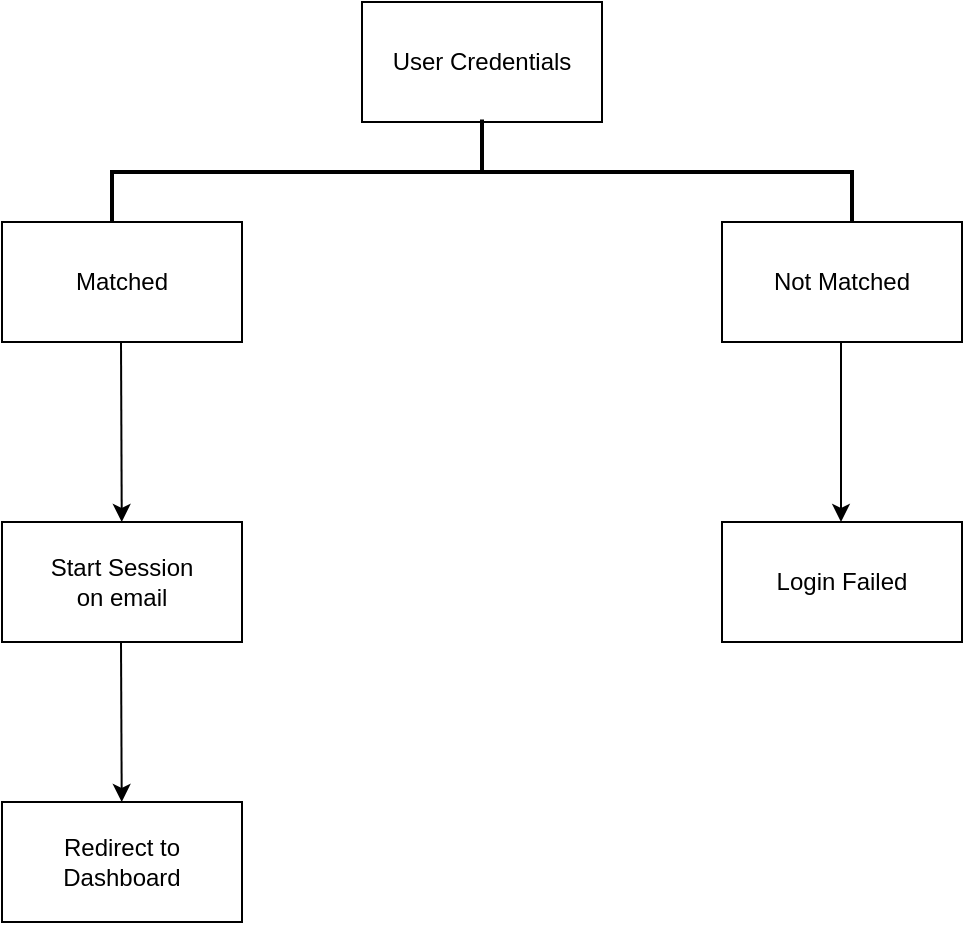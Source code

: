 <mxfile version="14.8.1" type="device"><diagram id="MPH03E93R6IMVofIFkx9" name="Page-1"><mxGraphModel dx="942" dy="582" grid="1" gridSize="10" guides="1" tooltips="1" connect="1" arrows="1" fold="1" page="1" pageScale="1" pageWidth="850" pageHeight="1100" math="0" shadow="0"><root><mxCell id="0"/><mxCell id="1" parent="0"/><mxCell id="cvJwNuAa1YolSjSubAOT-1" value="User Credentials" style="rounded=0;whiteSpace=wrap;html=1;" vertex="1" parent="1"><mxGeometry x="360" y="80" width="120" height="60" as="geometry"/></mxCell><mxCell id="cvJwNuAa1YolSjSubAOT-2" value="" style="strokeWidth=2;html=1;shape=mxgraph.flowchart.annotation_2;align=left;labelPosition=right;pointerEvents=1;rotation=90;" vertex="1" parent="1"><mxGeometry x="393.75" y="-20" width="52.5" height="370" as="geometry"/></mxCell><mxCell id="cvJwNuAa1YolSjSubAOT-3" value="Matched" style="rounded=0;whiteSpace=wrap;html=1;" vertex="1" parent="1"><mxGeometry x="180" y="190" width="120" height="60" as="geometry"/></mxCell><mxCell id="cvJwNuAa1YolSjSubAOT-4" value="Not Matched" style="rounded=0;whiteSpace=wrap;html=1;" vertex="1" parent="1"><mxGeometry x="540" y="190" width="120" height="60" as="geometry"/></mxCell><mxCell id="cvJwNuAa1YolSjSubAOT-5" value="" style="endArrow=classic;html=1;" edge="1" parent="1"><mxGeometry width="50" height="50" relative="1" as="geometry"><mxPoint x="599.5" y="250" as="sourcePoint"/><mxPoint x="599.5" y="340" as="targetPoint"/></mxGeometry></mxCell><mxCell id="cvJwNuAa1YolSjSubAOT-6" value="Login Failed" style="rounded=0;whiteSpace=wrap;html=1;" vertex="1" parent="1"><mxGeometry x="540" y="340" width="120" height="60" as="geometry"/></mxCell><mxCell id="cvJwNuAa1YolSjSubAOT-8" value="" style="endArrow=classic;html=1;" edge="1" parent="1" target="cvJwNuAa1YolSjSubAOT-9"><mxGeometry width="50" height="50" relative="1" as="geometry"><mxPoint x="239.5" y="250" as="sourcePoint"/><mxPoint x="239.5" y="340" as="targetPoint"/></mxGeometry></mxCell><mxCell id="cvJwNuAa1YolSjSubAOT-9" value="Start Session&lt;br&gt;on email" style="rounded=0;whiteSpace=wrap;html=1;" vertex="1" parent="1"><mxGeometry x="180" y="340" width="120" height="60" as="geometry"/></mxCell><mxCell id="cvJwNuAa1YolSjSubAOT-11" value="" style="endArrow=classic;html=1;" edge="1" parent="1" target="cvJwNuAa1YolSjSubAOT-12"><mxGeometry width="50" height="50" relative="1" as="geometry"><mxPoint x="239.5" y="400" as="sourcePoint"/><mxPoint x="239.5" y="490" as="targetPoint"/></mxGeometry></mxCell><mxCell id="cvJwNuAa1YolSjSubAOT-12" value="Redirect to Dashboard" style="rounded=0;whiteSpace=wrap;html=1;" vertex="1" parent="1"><mxGeometry x="180" y="480" width="120" height="60" as="geometry"/></mxCell></root></mxGraphModel></diagram></mxfile>